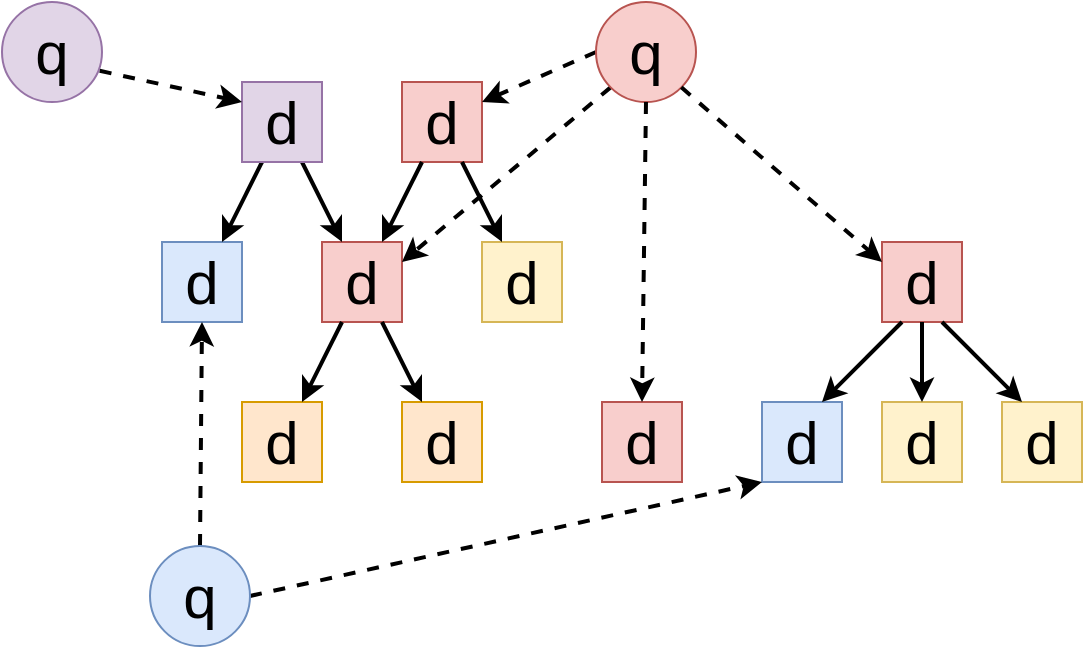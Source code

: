 <mxfile scale="1" border="0" version="24.9.2">
  <diagram name="Page-1" id="UToXNZNIILyXTOI91Kaf">
    <mxGraphModel dx="1134" dy="703" grid="1" gridSize="10" guides="1" tooltips="1" connect="1" arrows="1" fold="1" page="1" pageScale="1" pageWidth="850" pageHeight="1100" math="0" shadow="0">
      <root>
        <mxCell id="0" />
        <mxCell id="1" parent="0" />
        <mxCell id="5DmwQjbheWN8UaeZH92B-33" value="&lt;font style=&quot;font-size: 30px;&quot;&gt;d&lt;/font&gt;" style="rounded=0;whiteSpace=wrap;html=1;fillColor=#f8cecc;strokeColor=#b85450;fontSize=15;" vertex="1" parent="1">
          <mxGeometry x="570" y="240" width="40" height="40" as="geometry" />
        </mxCell>
        <mxCell id="5DmwQjbheWN8UaeZH92B-34" value="&lt;font style=&quot;font-size: 30px;&quot;&gt;d&lt;/font&gt;" style="rounded=0;whiteSpace=wrap;html=1;fillColor=#fff2cc;strokeColor=#d6b656;fontSize=15;" vertex="1" parent="1">
          <mxGeometry x="630" y="320" width="40" height="40" as="geometry" />
        </mxCell>
        <mxCell id="5DmwQjbheWN8UaeZH92B-35" value="&lt;font style=&quot;font-size: 30px;&quot;&gt;d&lt;/font&gt;" style="rounded=0;whiteSpace=wrap;html=1;fillColor=#fff2cc;strokeColor=#d6b656;fontSize=15;" vertex="1" parent="1">
          <mxGeometry x="570" y="320" width="40" height="40" as="geometry" />
        </mxCell>
        <mxCell id="5DmwQjbheWN8UaeZH92B-36" value="&lt;font style=&quot;font-size: 30px;&quot;&gt;d&lt;/font&gt;" style="rounded=0;whiteSpace=wrap;html=1;fillColor=#dae8fc;strokeColor=#6c8ebf;fontSize=15;" vertex="1" parent="1">
          <mxGeometry x="510" y="320" width="40" height="40" as="geometry" />
        </mxCell>
        <mxCell id="5DmwQjbheWN8UaeZH92B-37" value="" style="endArrow=classic;html=1;rounded=0;entryX=0.25;entryY=0;entryDx=0;entryDy=0;exitX=0.75;exitY=1;exitDx=0;exitDy=0;strokeWidth=2;" edge="1" parent="1" source="5DmwQjbheWN8UaeZH92B-33" target="5DmwQjbheWN8UaeZH92B-34">
          <mxGeometry width="50" height="50" relative="1" as="geometry">
            <mxPoint x="520" y="230" as="sourcePoint" />
            <mxPoint x="510" y="280" as="targetPoint" />
          </mxGeometry>
        </mxCell>
        <mxCell id="5DmwQjbheWN8UaeZH92B-38" value="" style="endArrow=classic;html=1;rounded=0;entryX=0.5;entryY=0;entryDx=0;entryDy=0;exitX=0.5;exitY=1;exitDx=0;exitDy=0;strokeWidth=2;" edge="1" parent="1" source="5DmwQjbheWN8UaeZH92B-33" target="5DmwQjbheWN8UaeZH92B-35">
          <mxGeometry width="50" height="50" relative="1" as="geometry">
            <mxPoint x="530" y="240" as="sourcePoint" />
            <mxPoint x="520" y="290" as="targetPoint" />
          </mxGeometry>
        </mxCell>
        <mxCell id="5DmwQjbheWN8UaeZH92B-39" value="" style="endArrow=classic;html=1;rounded=0;entryX=0.75;entryY=0;entryDx=0;entryDy=0;exitX=0.25;exitY=1;exitDx=0;exitDy=0;strokeWidth=2;" edge="1" parent="1" source="5DmwQjbheWN8UaeZH92B-33" target="5DmwQjbheWN8UaeZH92B-36">
          <mxGeometry width="50" height="50" relative="1" as="geometry">
            <mxPoint x="545" y="260" as="sourcePoint" />
            <mxPoint x="535" y="310" as="targetPoint" />
          </mxGeometry>
        </mxCell>
        <mxCell id="5DmwQjbheWN8UaeZH92B-40" value="&lt;font style=&quot;font-size: 30px;&quot;&gt;d&lt;/font&gt;" style="rounded=0;whiteSpace=wrap;html=1;fillColor=#f8cecc;strokeColor=#b85450;fontSize=15;" vertex="1" parent="1">
          <mxGeometry x="290" y="240" width="40" height="40" as="geometry" />
        </mxCell>
        <mxCell id="5DmwQjbheWN8UaeZH92B-41" value="&lt;font style=&quot;font-size: 30px;&quot;&gt;d&lt;/font&gt;" style="rounded=0;whiteSpace=wrap;html=1;fillColor=#ffe6cc;strokeColor=#d79b00;fontSize=15;" vertex="1" parent="1">
          <mxGeometry x="330" y="320" width="40" height="40" as="geometry" />
        </mxCell>
        <mxCell id="5DmwQjbheWN8UaeZH92B-42" value="&lt;font style=&quot;font-size: 30px;&quot;&gt;d&lt;/font&gt;" style="rounded=0;whiteSpace=wrap;html=1;fillColor=#ffe6cc;strokeColor=#d79b00;fontSize=15;" vertex="1" parent="1">
          <mxGeometry x="250" y="320" width="40" height="40" as="geometry" />
        </mxCell>
        <mxCell id="5DmwQjbheWN8UaeZH92B-43" value="" style="endArrow=classic;html=1;rounded=0;entryX=0.25;entryY=0;entryDx=0;entryDy=0;exitX=0.75;exitY=1;exitDx=0;exitDy=0;strokeWidth=2;" edge="1" parent="1" source="5DmwQjbheWN8UaeZH92B-40" target="5DmwQjbheWN8UaeZH92B-41">
          <mxGeometry width="50" height="50" relative="1" as="geometry">
            <mxPoint x="240" y="230" as="sourcePoint" />
            <mxPoint x="230" y="280" as="targetPoint" />
          </mxGeometry>
        </mxCell>
        <mxCell id="5DmwQjbheWN8UaeZH92B-44" value="" style="endArrow=classic;html=1;rounded=0;entryX=0.75;entryY=0;entryDx=0;entryDy=0;exitX=0.25;exitY=1;exitDx=0;exitDy=0;strokeWidth=2;" edge="1" parent="1" source="5DmwQjbheWN8UaeZH92B-40" target="5DmwQjbheWN8UaeZH92B-42">
          <mxGeometry width="50" height="50" relative="1" as="geometry">
            <mxPoint x="265" y="260" as="sourcePoint" />
            <mxPoint x="255" y="310" as="targetPoint" />
          </mxGeometry>
        </mxCell>
        <mxCell id="5DmwQjbheWN8UaeZH92B-45" value="&lt;font style=&quot;font-size: 30px;&quot;&gt;d&lt;/font&gt;" style="rounded=0;whiteSpace=wrap;html=1;fillColor=#f8cecc;strokeColor=#b85450;fontSize=15;" vertex="1" parent="1">
          <mxGeometry x="330" y="160" width="40" height="40" as="geometry" />
        </mxCell>
        <mxCell id="5DmwQjbheWN8UaeZH92B-46" value="&lt;font style=&quot;font-size: 30px;&quot;&gt;d&lt;/font&gt;" style="rounded=0;whiteSpace=wrap;html=1;fillColor=#fff2cc;strokeColor=#d6b656;fontSize=15;" vertex="1" parent="1">
          <mxGeometry x="370" y="240" width="40" height="40" as="geometry" />
        </mxCell>
        <mxCell id="5DmwQjbheWN8UaeZH92B-47" value="" style="endArrow=classic;html=1;rounded=0;entryX=0.25;entryY=0;entryDx=0;entryDy=0;exitX=0.75;exitY=1;exitDx=0;exitDy=0;strokeWidth=2;" edge="1" parent="1" source="5DmwQjbheWN8UaeZH92B-45" target="5DmwQjbheWN8UaeZH92B-46">
          <mxGeometry width="50" height="50" relative="1" as="geometry">
            <mxPoint x="280" y="150" as="sourcePoint" />
            <mxPoint x="270" y="200" as="targetPoint" />
          </mxGeometry>
        </mxCell>
        <mxCell id="5DmwQjbheWN8UaeZH92B-48" value="" style="endArrow=classic;html=1;rounded=0;entryX=0.75;entryY=0;entryDx=0;entryDy=0;exitX=0.25;exitY=1;exitDx=0;exitDy=0;strokeWidth=2;" edge="1" parent="1" source="5DmwQjbheWN8UaeZH92B-45">
          <mxGeometry width="50" height="50" relative="1" as="geometry">
            <mxPoint x="305" y="180" as="sourcePoint" />
            <mxPoint x="320" y="240" as="targetPoint" />
          </mxGeometry>
        </mxCell>
        <mxCell id="5DmwQjbheWN8UaeZH92B-49" value="&lt;font style=&quot;font-size: 30px;&quot;&gt;d&lt;/font&gt;" style="rounded=0;whiteSpace=wrap;html=1;fillColor=#f8cecc;strokeColor=#b85450;fontSize=15;" vertex="1" parent="1">
          <mxGeometry x="250" y="160" width="40" height="40" as="geometry" />
        </mxCell>
        <mxCell id="5DmwQjbheWN8UaeZH92B-50" value="&lt;font style=&quot;font-size: 30px;&quot;&gt;d&lt;/font&gt;" style="rounded=0;whiteSpace=wrap;html=1;fillColor=#dae8fc;strokeColor=#6c8ebf;fontSize=15;" vertex="1" parent="1">
          <mxGeometry x="210" y="240" width="40" height="40" as="geometry" />
        </mxCell>
        <mxCell id="5DmwQjbheWN8UaeZH92B-51" value="" style="endArrow=classic;html=1;rounded=0;entryX=0.25;entryY=0;entryDx=0;entryDy=0;exitX=0.75;exitY=1;exitDx=0;exitDy=0;strokeWidth=2;" edge="1" parent="1" source="5DmwQjbheWN8UaeZH92B-49">
          <mxGeometry width="50" height="50" relative="1" as="geometry">
            <mxPoint x="200" y="150" as="sourcePoint" />
            <mxPoint x="300.0" y="240" as="targetPoint" />
          </mxGeometry>
        </mxCell>
        <mxCell id="5DmwQjbheWN8UaeZH92B-52" value="" style="endArrow=classic;html=1;rounded=0;entryX=0.75;entryY=0;entryDx=0;entryDy=0;exitX=0.25;exitY=1;exitDx=0;exitDy=0;strokeWidth=2;" edge="1" parent="1" source="5DmwQjbheWN8UaeZH92B-49" target="5DmwQjbheWN8UaeZH92B-50">
          <mxGeometry width="50" height="50" relative="1" as="geometry">
            <mxPoint x="225" y="180" as="sourcePoint" />
            <mxPoint x="215" y="230" as="targetPoint" />
          </mxGeometry>
        </mxCell>
        <mxCell id="5DmwQjbheWN8UaeZH92B-53" value="&lt;font style=&quot;font-size: 30px;&quot;&gt;d&lt;/font&gt;" style="rounded=0;whiteSpace=wrap;html=1;fillColor=#e1d5e7;strokeColor=#9673a6;fontSize=15;" vertex="1" parent="1">
          <mxGeometry x="250" y="160" width="40" height="40" as="geometry" />
        </mxCell>
        <mxCell id="5DmwQjbheWN8UaeZH92B-54" value="&lt;font style=&quot;font-size: 30px;&quot;&gt;d&lt;/font&gt;" style="rounded=0;whiteSpace=wrap;html=1;fillColor=#f8cecc;strokeColor=#b85450;fontSize=15;" vertex="1" parent="1">
          <mxGeometry x="430" y="320" width="40" height="40" as="geometry" />
        </mxCell>
        <mxCell id="5DmwQjbheWN8UaeZH92B-56" value="&lt;font style=&quot;font-size: 30px;&quot;&gt;q&lt;/font&gt;" style="ellipse;whiteSpace=wrap;html=1;aspect=fixed;fillColor=#e1d5e7;strokeColor=#9673a6;fontSize=15;" vertex="1" parent="1">
          <mxGeometry x="130" y="120" width="50" height="50" as="geometry" />
        </mxCell>
        <mxCell id="5DmwQjbheWN8UaeZH92B-57" value="" style="endArrow=classic;html=1;rounded=0;strokeWidth=2;dashed=1;entryX=1;entryY=0.25;entryDx=0;entryDy=0;exitX=0;exitY=1;exitDx=0;exitDy=0;" edge="1" parent="1" target="5DmwQjbheWN8UaeZH92B-40" source="5DmwQjbheWN8UaeZH92B-63">
          <mxGeometry width="50" height="50" relative="1" as="geometry">
            <mxPoint x="423" y="175" as="sourcePoint" />
            <mxPoint x="343" y="235" as="targetPoint" />
          </mxGeometry>
        </mxCell>
        <mxCell id="5DmwQjbheWN8UaeZH92B-58" value="" style="endArrow=classic;html=1;rounded=0;strokeWidth=2;dashed=1;entryX=1;entryY=0.25;entryDx=0;entryDy=0;exitX=0;exitY=0.5;exitDx=0;exitDy=0;" edge="1" parent="1" target="5DmwQjbheWN8UaeZH92B-45" source="5DmwQjbheWN8UaeZH92B-63">
          <mxGeometry width="50" height="50" relative="1" as="geometry">
            <mxPoint x="410" y="120" as="sourcePoint" />
            <mxPoint x="373" y="169" as="targetPoint" />
            <Array as="points" />
          </mxGeometry>
        </mxCell>
        <mxCell id="5DmwQjbheWN8UaeZH92B-59" value="" style="endArrow=classic;html=1;rounded=0;strokeWidth=2;dashed=1;exitX=1;exitY=0.5;exitDx=0;exitDy=0;entryX=0;entryY=1;entryDx=0;entryDy=0;" edge="1" parent="1" source="5DmwQjbheWN8UaeZH92B-68" target="5DmwQjbheWN8UaeZH92B-36">
          <mxGeometry width="50" height="50" relative="1" as="geometry">
            <mxPoint x="292.6" y="433.9" as="sourcePoint" />
            <mxPoint x="410" y="400" as="targetPoint" />
          </mxGeometry>
        </mxCell>
        <mxCell id="5DmwQjbheWN8UaeZH92B-60" value="" style="endArrow=classic;html=1;rounded=0;strokeWidth=2;dashed=1;entryX=0.5;entryY=1;entryDx=0;entryDy=0;exitX=0.5;exitY=0;exitDx=0;exitDy=0;" edge="1" parent="1" source="5DmwQjbheWN8UaeZH92B-68" target="5DmwQjbheWN8UaeZH92B-50">
          <mxGeometry width="50" height="50" relative="1" as="geometry">
            <mxPoint x="220" y="350" as="sourcePoint" />
            <mxPoint x="216.97" y="290.02" as="targetPoint" />
          </mxGeometry>
        </mxCell>
        <mxCell id="5DmwQjbheWN8UaeZH92B-61" value="" style="endArrow=classic;html=1;rounded=0;strokeWidth=2;dashed=1;exitX=0.977;exitY=0.688;exitDx=0;exitDy=0;exitPerimeter=0;entryX=0;entryY=0.25;entryDx=0;entryDy=0;" edge="1" parent="1" source="5DmwQjbheWN8UaeZH92B-56" target="5DmwQjbheWN8UaeZH92B-53">
          <mxGeometry width="50" height="50" relative="1" as="geometry">
            <mxPoint x="240" y="140" as="sourcePoint" />
            <mxPoint x="290" y="90" as="targetPoint" />
          </mxGeometry>
        </mxCell>
        <mxCell id="5DmwQjbheWN8UaeZH92B-63" value="&lt;font style=&quot;font-size: 30px;&quot;&gt;q&lt;/font&gt;" style="ellipse;whiteSpace=wrap;html=1;aspect=fixed;fillColor=#f8cecc;strokeColor=#b85450;fontSize=15;" vertex="1" parent="1">
          <mxGeometry x="427" y="120" width="50" height="50" as="geometry" />
        </mxCell>
        <mxCell id="5DmwQjbheWN8UaeZH92B-65" value="" style="endArrow=classic;html=1;rounded=0;strokeWidth=2;dashed=1;entryX=0;entryY=0.25;entryDx=0;entryDy=0;exitX=1;exitY=1;exitDx=0;exitDy=0;" edge="1" parent="1" target="5DmwQjbheWN8UaeZH92B-33" source="5DmwQjbheWN8UaeZH92B-63">
          <mxGeometry width="50" height="50" relative="1" as="geometry">
            <mxPoint x="546" y="142" as="sourcePoint" />
            <mxPoint x="586" y="242" as="targetPoint" />
          </mxGeometry>
        </mxCell>
        <mxCell id="5DmwQjbheWN8UaeZH92B-66" value="" style="endArrow=classic;html=1;rounded=0;strokeWidth=2;dashed=1;exitX=0.5;exitY=1;exitDx=0;exitDy=0;entryX=0.5;entryY=0;entryDx=0;entryDy=0;" edge="1" parent="1" target="5DmwQjbheWN8UaeZH92B-54" source="5DmwQjbheWN8UaeZH92B-63">
          <mxGeometry width="50" height="50" relative="1" as="geometry">
            <mxPoint x="495.5" y="282" as="sourcePoint" />
            <mxPoint x="450" y="310" as="targetPoint" />
          </mxGeometry>
        </mxCell>
        <mxCell id="5DmwQjbheWN8UaeZH92B-68" value="&lt;font style=&quot;font-size: 30px;&quot;&gt;q&lt;/font&gt;" style="ellipse;whiteSpace=wrap;html=1;aspect=fixed;fillColor=#dae8fc;strokeColor=#6c8ebf;fontSize=15;" vertex="1" parent="1">
          <mxGeometry x="204" y="392" width="50" height="50" as="geometry" />
        </mxCell>
      </root>
    </mxGraphModel>
  </diagram>
</mxfile>
